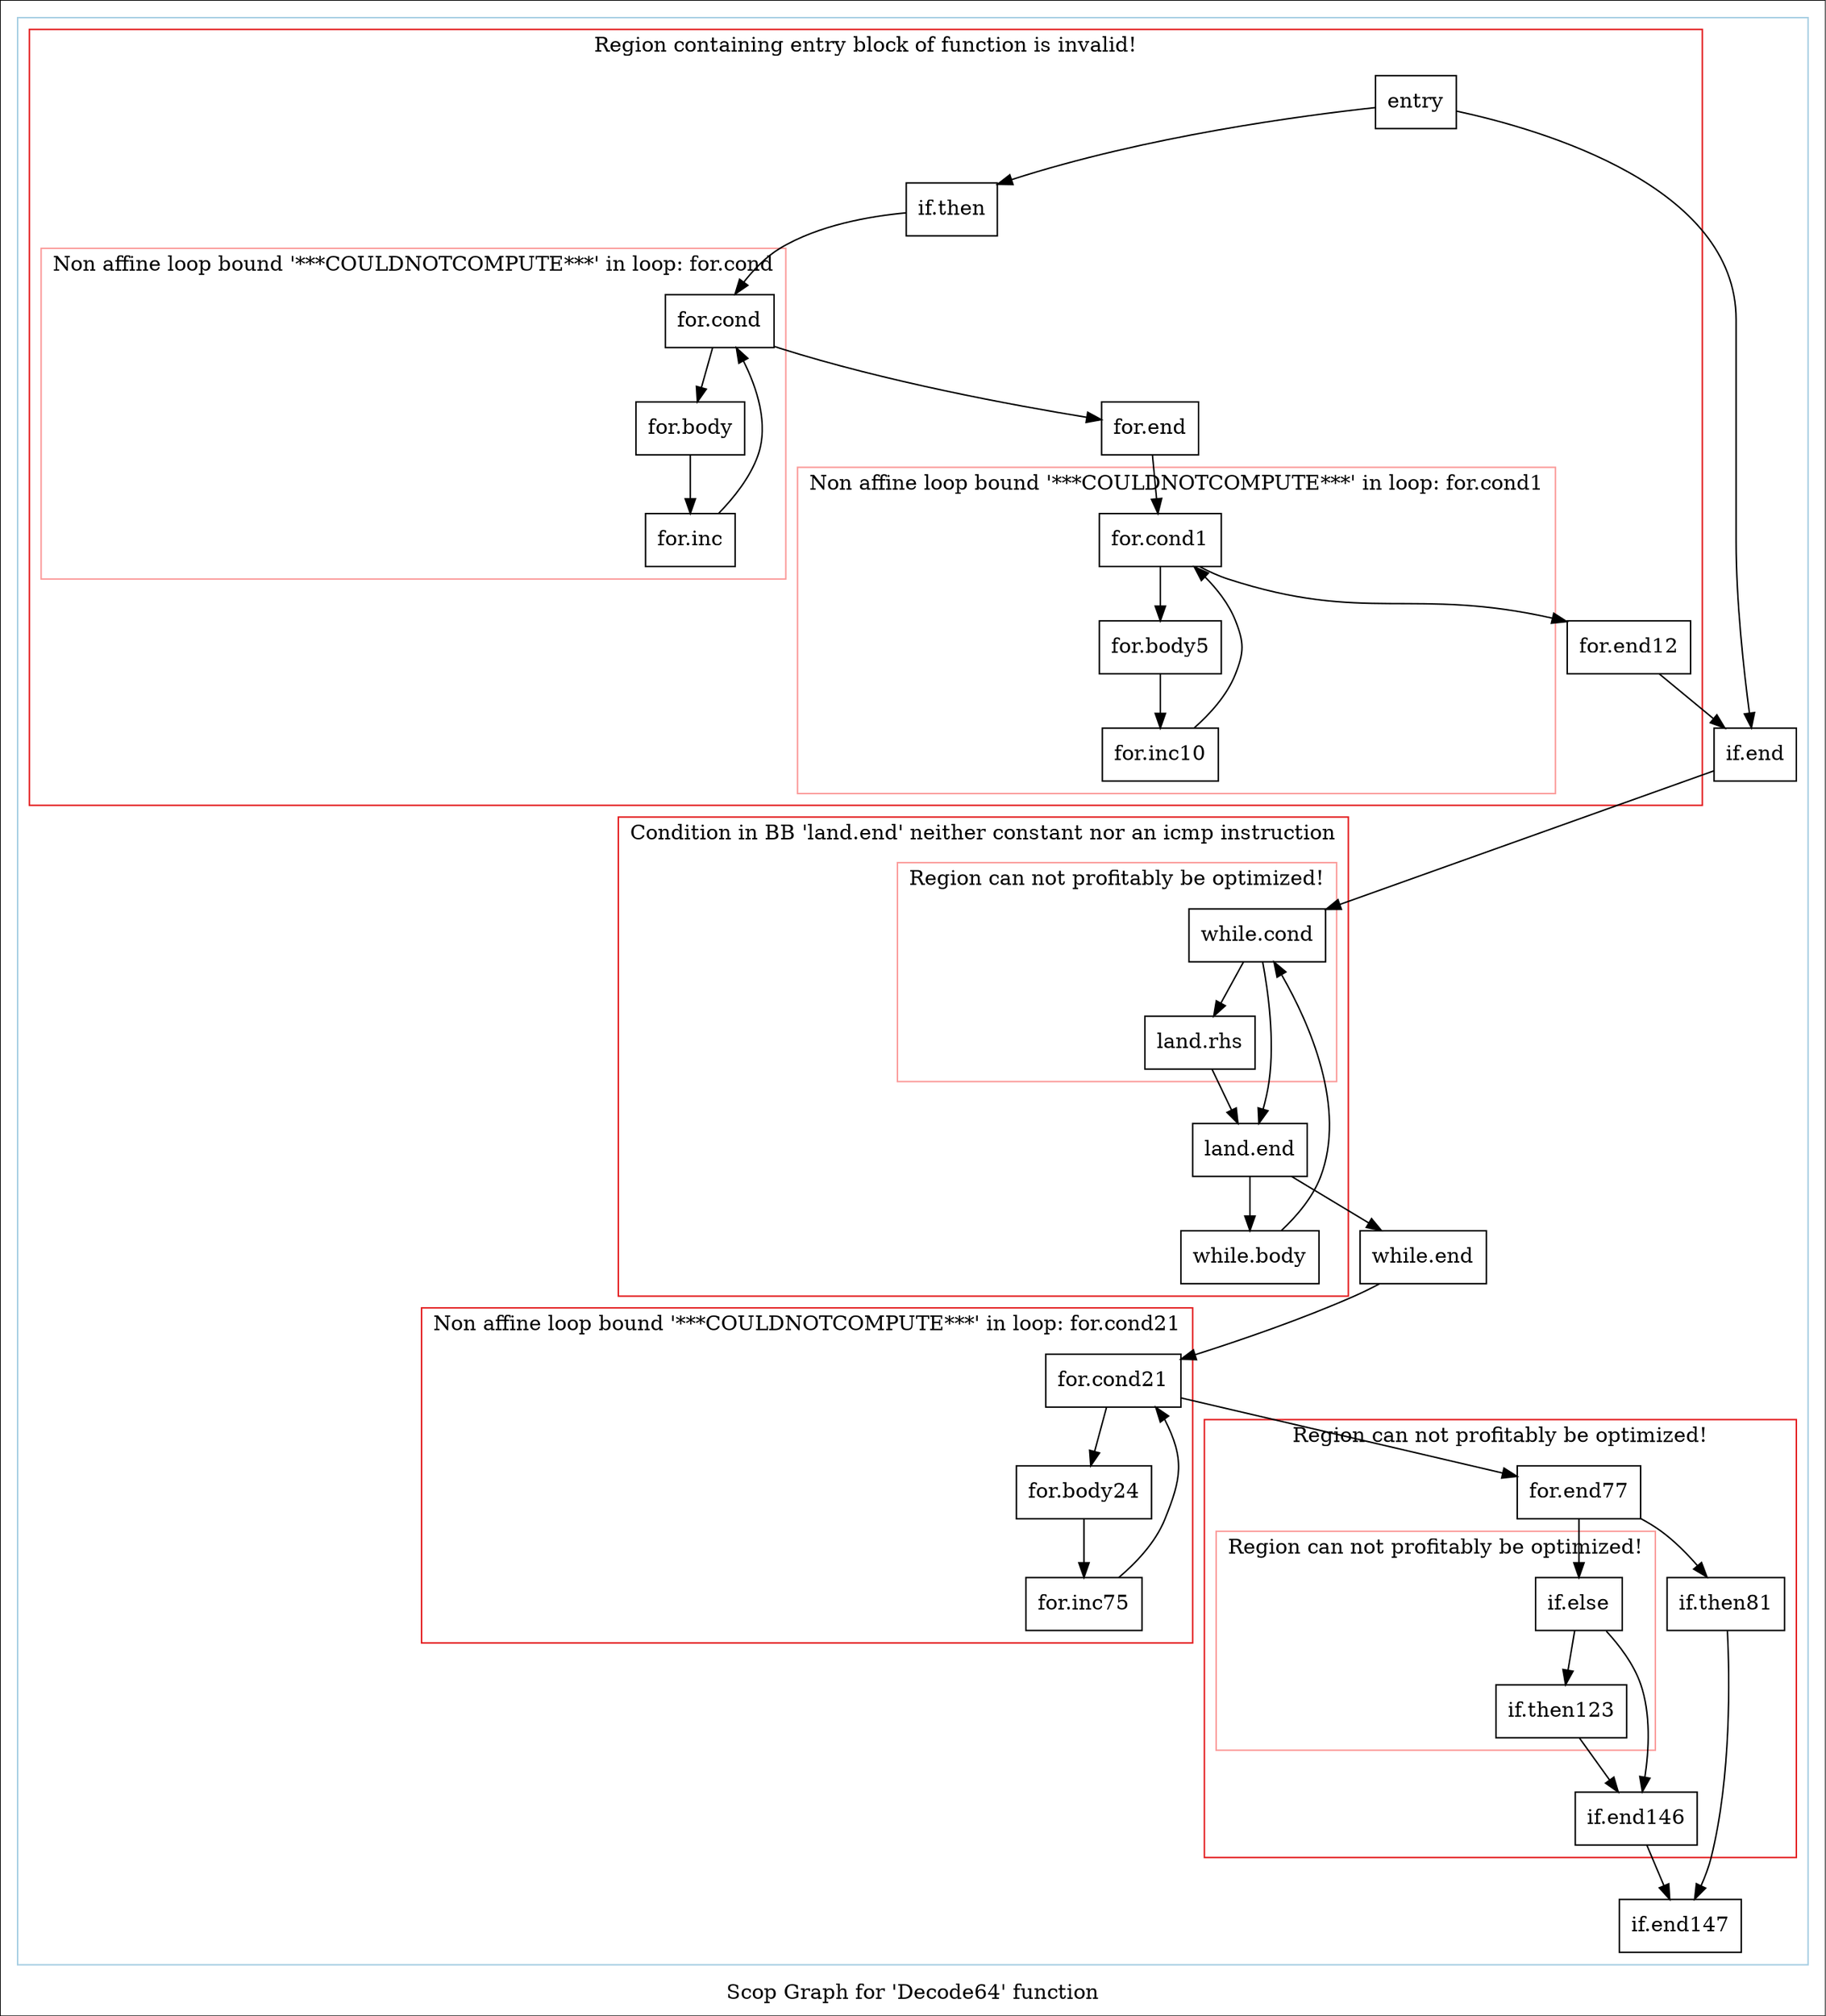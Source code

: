 digraph "Scop Graph for 'Decode64' function" {
	label="Scop Graph for 'Decode64' function";

	Node0x1a98360 [shape=record,label="{entry}"];
	Node0x1a98360 -> Node0x1a35d90;
	Node0x1a98360 -> Node0x1a88070;
	Node0x1a35d90 [shape=record,label="{if.end}"];
	Node0x1a35d90 -> Node0x1a843a0;
	Node0x1a843a0 [shape=record,label="{while.cond}"];
	Node0x1a843a0 -> Node0x1a62ec0;
	Node0x1a843a0 -> Node0x1a110a0;
	Node0x1a62ec0 [shape=record,label="{land.rhs}"];
	Node0x1a62ec0 -> Node0x1a110a0;
	Node0x1a110a0 [shape=record,label="{land.end}"];
	Node0x1a110a0 -> Node0x1a7fcd0;
	Node0x1a110a0 -> Node0x1a12810;
	Node0x1a7fcd0 [shape=record,label="{while.body}"];
	Node0x1a7fcd0 -> Node0x1a843a0[constraint=false];
	Node0x1a12810 [shape=record,label="{while.end}"];
	Node0x1a12810 -> Node0x1a0dc40;
	Node0x1a0dc40 [shape=record,label="{for.cond21}"];
	Node0x1a0dc40 -> Node0x1a063c0;
	Node0x1a0dc40 -> Node0x1a67b60;
	Node0x1a063c0 [shape=record,label="{for.body24}"];
	Node0x1a063c0 -> Node0x1a54b20;
	Node0x1a54b20 [shape=record,label="{for.inc75}"];
	Node0x1a54b20 -> Node0x1a0dc40[constraint=false];
	Node0x1a67b60 [shape=record,label="{for.end77}"];
	Node0x1a67b60 -> Node0x1a17af0;
	Node0x1a67b60 -> Node0x1a4c840;
	Node0x1a17af0 [shape=record,label="{if.then81}"];
	Node0x1a17af0 -> Node0x1a870f0;
	Node0x1a870f0 [shape=record,label="{if.end147}"];
	Node0x1a4c840 [shape=record,label="{if.else}"];
	Node0x1a4c840 -> Node0x1a11bc0;
	Node0x1a4c840 -> Node0x1a28f50;
	Node0x1a11bc0 [shape=record,label="{if.then123}"];
	Node0x1a11bc0 -> Node0x1a28f50;
	Node0x1a28f50 [shape=record,label="{if.end146}"];
	Node0x1a28f50 -> Node0x1a870f0;
	Node0x1a88070 [shape=record,label="{if.then}"];
	Node0x1a88070 -> Node0x19fb820;
	Node0x19fb820 [shape=record,label="{for.cond}"];
	Node0x19fb820 -> Node0x1a5d520;
	Node0x19fb820 -> Node0x1a97f70;
	Node0x1a5d520 [shape=record,label="{for.body}"];
	Node0x1a5d520 -> Node0x1a67960;
	Node0x1a67960 [shape=record,label="{for.inc}"];
	Node0x1a67960 -> Node0x19fb820[constraint=false];
	Node0x1a97f70 [shape=record,label="{for.end}"];
	Node0x1a97f70 -> Node0x1a15c60;
	Node0x1a15c60 [shape=record,label="{for.cond1}"];
	Node0x1a15c60 -> Node0x1a37280;
	Node0x1a15c60 -> Node0x1a83420;
	Node0x1a37280 [shape=record,label="{for.body5}"];
	Node0x1a37280 -> Node0x1a8b360;
	Node0x1a8b360 [shape=record,label="{for.inc10}"];
	Node0x1a8b360 -> Node0x1a15c60[constraint=false];
	Node0x1a83420 [shape=record,label="{for.end12}"];
	Node0x1a83420 -> Node0x1a35d90;
	colorscheme = "paired12"
        subgraph cluster_0x1adaa80 {
          label = "";
          style = solid;
          color = 1
          subgraph cluster_0x1a847d0 {
            label = "Region containing entry block of function is invalid!";
            style = solid;
            color = 6
            subgraph cluster_0x1a84750 {
              label = "Non affine loop bound '***COULDNOTCOMPUTE***' in loop: for.cond";
              style = solid;
              color = 5
              Node0x19fb820;
              Node0x1a5d520;
              Node0x1a67960;
            }
            subgraph cluster_0x1ad5b80 {
              label = "Non affine loop bound '***COULDNOTCOMPUTE***' in loop: for.cond1";
              style = solid;
              color = 5
              Node0x1a15c60;
              Node0x1a37280;
              Node0x1a8b360;
            }
            Node0x1a98360;
            Node0x1a88070;
            Node0x1a97f70;
            Node0x1a83420;
          }
          subgraph cluster_0x1ad8fd0 {
            label = "Condition in BB 'land.end' neither constant nor an icmp instruction";
            style = solid;
            color = 6
            subgraph cluster_0x1ad8e90 {
              label = "Region can not profitably be optimized!";
              style = solid;
              color = 5
              Node0x1a843a0;
              Node0x1a62ec0;
            }
            Node0x1a110a0;
            Node0x1a7fcd0;
          }
          subgraph cluster_0x1a3c8b0 {
            label = "Non affine loop bound '***COULDNOTCOMPUTE***' in loop: for.cond21";
            style = solid;
            color = 6
            Node0x1a0dc40;
            Node0x1a063c0;
            Node0x1a54b20;
          }
          subgraph cluster_0x1ad9050 {
            label = "Region can not profitably be optimized!";
            style = solid;
            color = 6
            subgraph cluster_0x1a3c830 {
              label = "Region can not profitably be optimized!";
              style = solid;
              color = 5
              Node0x1a4c840;
              Node0x1a11bc0;
            }
            Node0x1a67b60;
            Node0x1a17af0;
            Node0x1a28f50;
          }
          Node0x1a35d90;
          Node0x1a12810;
          Node0x1a870f0;
        }
}
